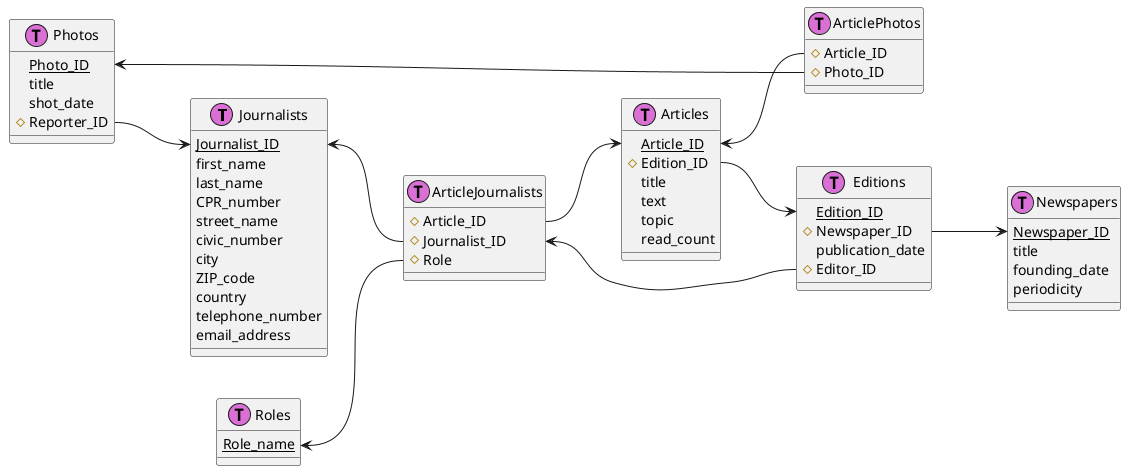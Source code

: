@startuml DKAvisen_ERD

!define TABLE(x) entity x << (T,orchid) >>
!define PRIMARY_KEY(x) <u>x</u>
!define FOREIGN_KEY(x) #x

left to right direction

TABLE("Journalists") {
   PRIMARY_KEY(Journalist_ID)
   first_name
   last_name
   CPR_number
   street_name
   civic_number
   city
   ZIP_code
   country
   telephone_number
   email_address
}

TABLE("Newspapers") {
   PRIMARY_KEY(Newspaper_ID)
   title
   founding_date
   periodicity
}

TABLE("Editions") {
   PRIMARY_KEY(Edition_ID)
   FOREIGN_KEY(Newspaper_ID)
   publication_date
   FOREIGN_KEY(Editor_ID)
}

TABLE("Articles") {
   PRIMARY_KEY(Article_ID)
   FOREIGN_KEY(Edition_ID)
   title
   text
   topic
   read_count
}

TABLE("Photos") {
   PRIMARY_KEY(Photo_ID)
   title
   shot_date
   FOREIGN_KEY(Reporter_ID)
}

TABLE("ArticleJournalists") {
   FOREIGN_KEY(Article_ID)
   FOREIGN_KEY(Journalist_ID)
   FOREIGN_KEY(Role)
}

TABLE("ArticlePhotos") {
   FOREIGN_KEY(Article_ID)
   FOREIGN_KEY(Photo_ID)
}

TABLE("Roles") {
   PRIMARY_KEY(Role_name)
}

Roles::Role_name <-- ArticleJournalists::Role
Journalists::Journalist_ID <-- ArticleJournalists::Journalist_ID
Articles::Article_ID <-- ArticlePhotos::Article_ID
Photos::Photo_ID <-- ArticlePhotos::Photo_ID
ArticleJournalists::Article_ID --> Articles::Article_ID
Articles::Edition_ID --> Editions::Edition_ID
Editions::Newspaper_ID --> Newspapers::Newspaper_ID
Editions::Editor_ID --> ArticleJournalists::Journalist_ID
Photos::Reporter_ID --> Journalists::Journalist_ID

@enduml
